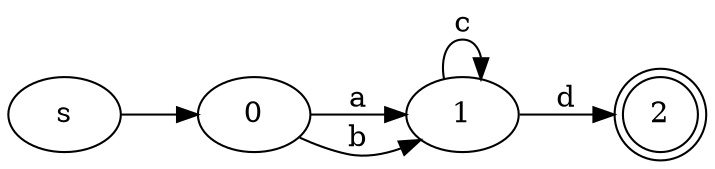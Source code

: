 digraph G {
    {
        2 [shape=doublecircle]
    }
    
    s -> 0 
    0 -> 1 [label="a"]
    0 -> 1 [label="b"]
    1 -> 1 [label="c"]
    1 -> 2 [label="d"]
    rankdir=LR;
}
